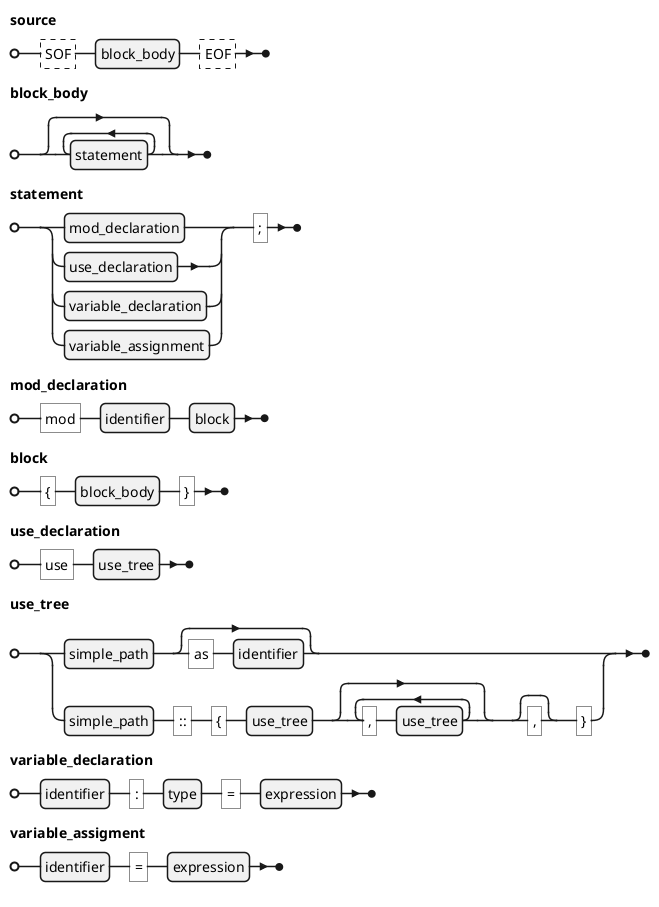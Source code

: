 @startebnf
source = ?SOF?, block_body, ?EOF?;
block_body = {statement};
statement = (mod_declaration | use_declaration | variable_declaration | variable_assignment), ";";
mod_declaration = "mod", identifier, block;
block = "{", block_body, "}";
use_declaration = "use", use_tree;
use_tree = simple_path, ["as", identifier]
         | simple_path, "::", "{", use_tree, { ",", use_tree }, [","], "}";
variable_declaration = identifier, ":", type, "=", expression;
variable_assigment = identifier, "=", expression;
@endebnf
